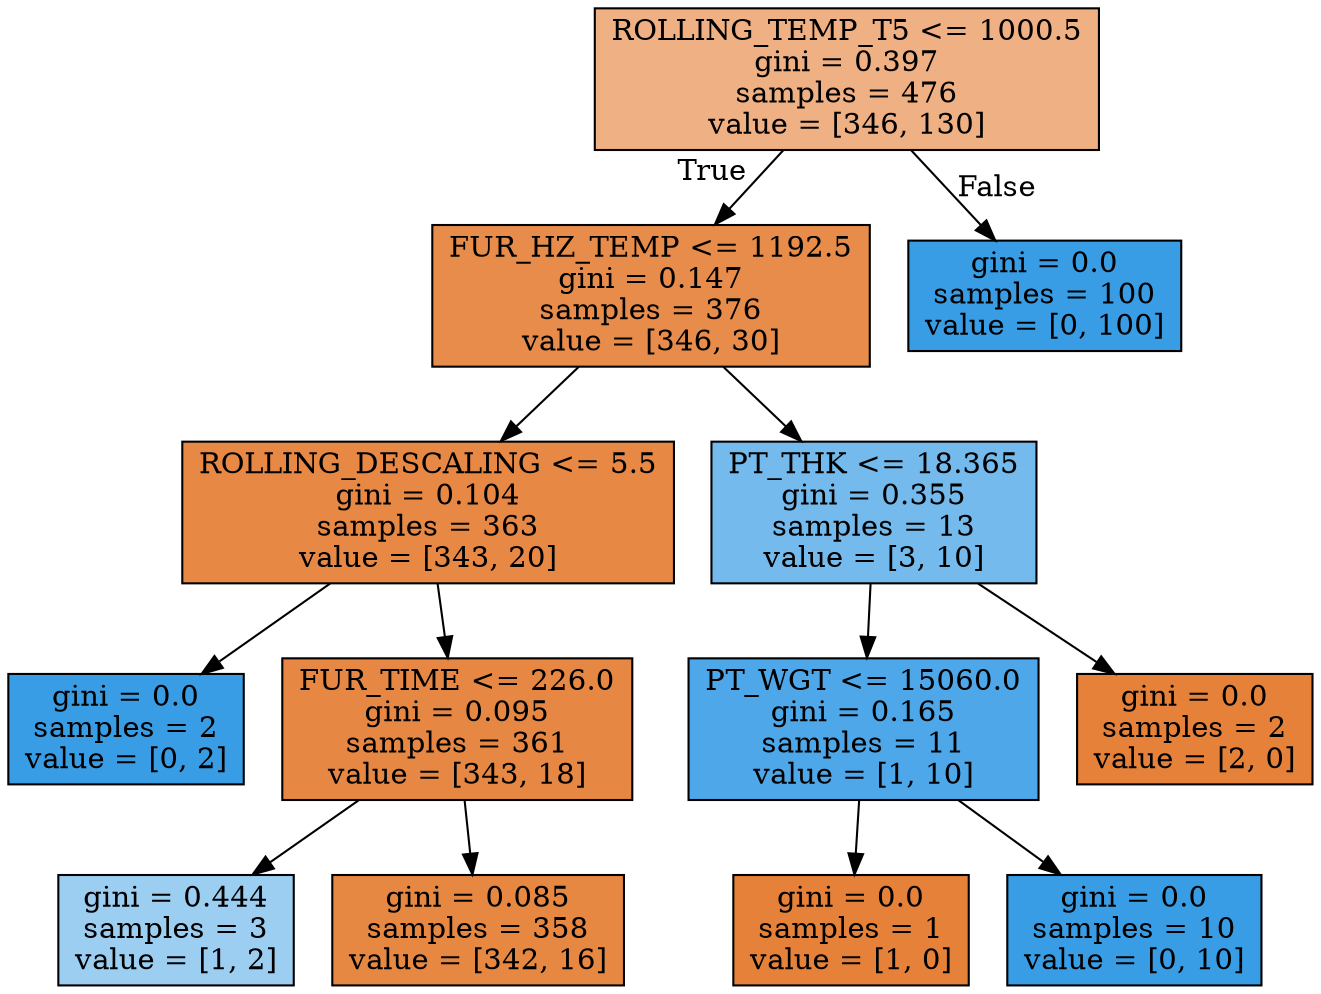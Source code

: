 digraph Tree {
node [shape=box, style="filled", color="black"] ;
0 [label="ROLLING_TEMP_T5 <= 1000.5\ngini = 0.397\nsamples = 476\nvalue = [346, 130]", fillcolor="#efb083"] ;
1 [label="FUR_HZ_TEMP <= 1192.5\ngini = 0.147\nsamples = 376\nvalue = [346, 30]", fillcolor="#e78c4a"] ;
0 -> 1 [labeldistance=2.5, labelangle=45, headlabel="True"] ;
2 [label="ROLLING_DESCALING <= 5.5\ngini = 0.104\nsamples = 363\nvalue = [343, 20]", fillcolor="#e78845"] ;
1 -> 2 ;
3 [label="gini = 0.0\nsamples = 2\nvalue = [0, 2]", fillcolor="#399de5"] ;
2 -> 3 ;
4 [label="FUR_TIME <= 226.0\ngini = 0.095\nsamples = 361\nvalue = [343, 18]", fillcolor="#e68843"] ;
2 -> 4 ;
5 [label="gini = 0.444\nsamples = 3\nvalue = [1, 2]", fillcolor="#9ccef2"] ;
4 -> 5 ;
6 [label="gini = 0.085\nsamples = 358\nvalue = [342, 16]", fillcolor="#e68742"] ;
4 -> 6 ;
7 [label="PT_THK <= 18.365\ngini = 0.355\nsamples = 13\nvalue = [3, 10]", fillcolor="#74baed"] ;
1 -> 7 ;
8 [label="PT_WGT <= 15060.0\ngini = 0.165\nsamples = 11\nvalue = [1, 10]", fillcolor="#4da7e8"] ;
7 -> 8 ;
9 [label="gini = 0.0\nsamples = 1\nvalue = [1, 0]", fillcolor="#e58139"] ;
8 -> 9 ;
10 [label="gini = 0.0\nsamples = 10\nvalue = [0, 10]", fillcolor="#399de5"] ;
8 -> 10 ;
11 [label="gini = 0.0\nsamples = 2\nvalue = [2, 0]", fillcolor="#e58139"] ;
7 -> 11 ;
12 [label="gini = 0.0\nsamples = 100\nvalue = [0, 100]", fillcolor="#399de5"] ;
0 -> 12 [labeldistance=2.5, labelangle=-45, headlabel="False"] ;
}